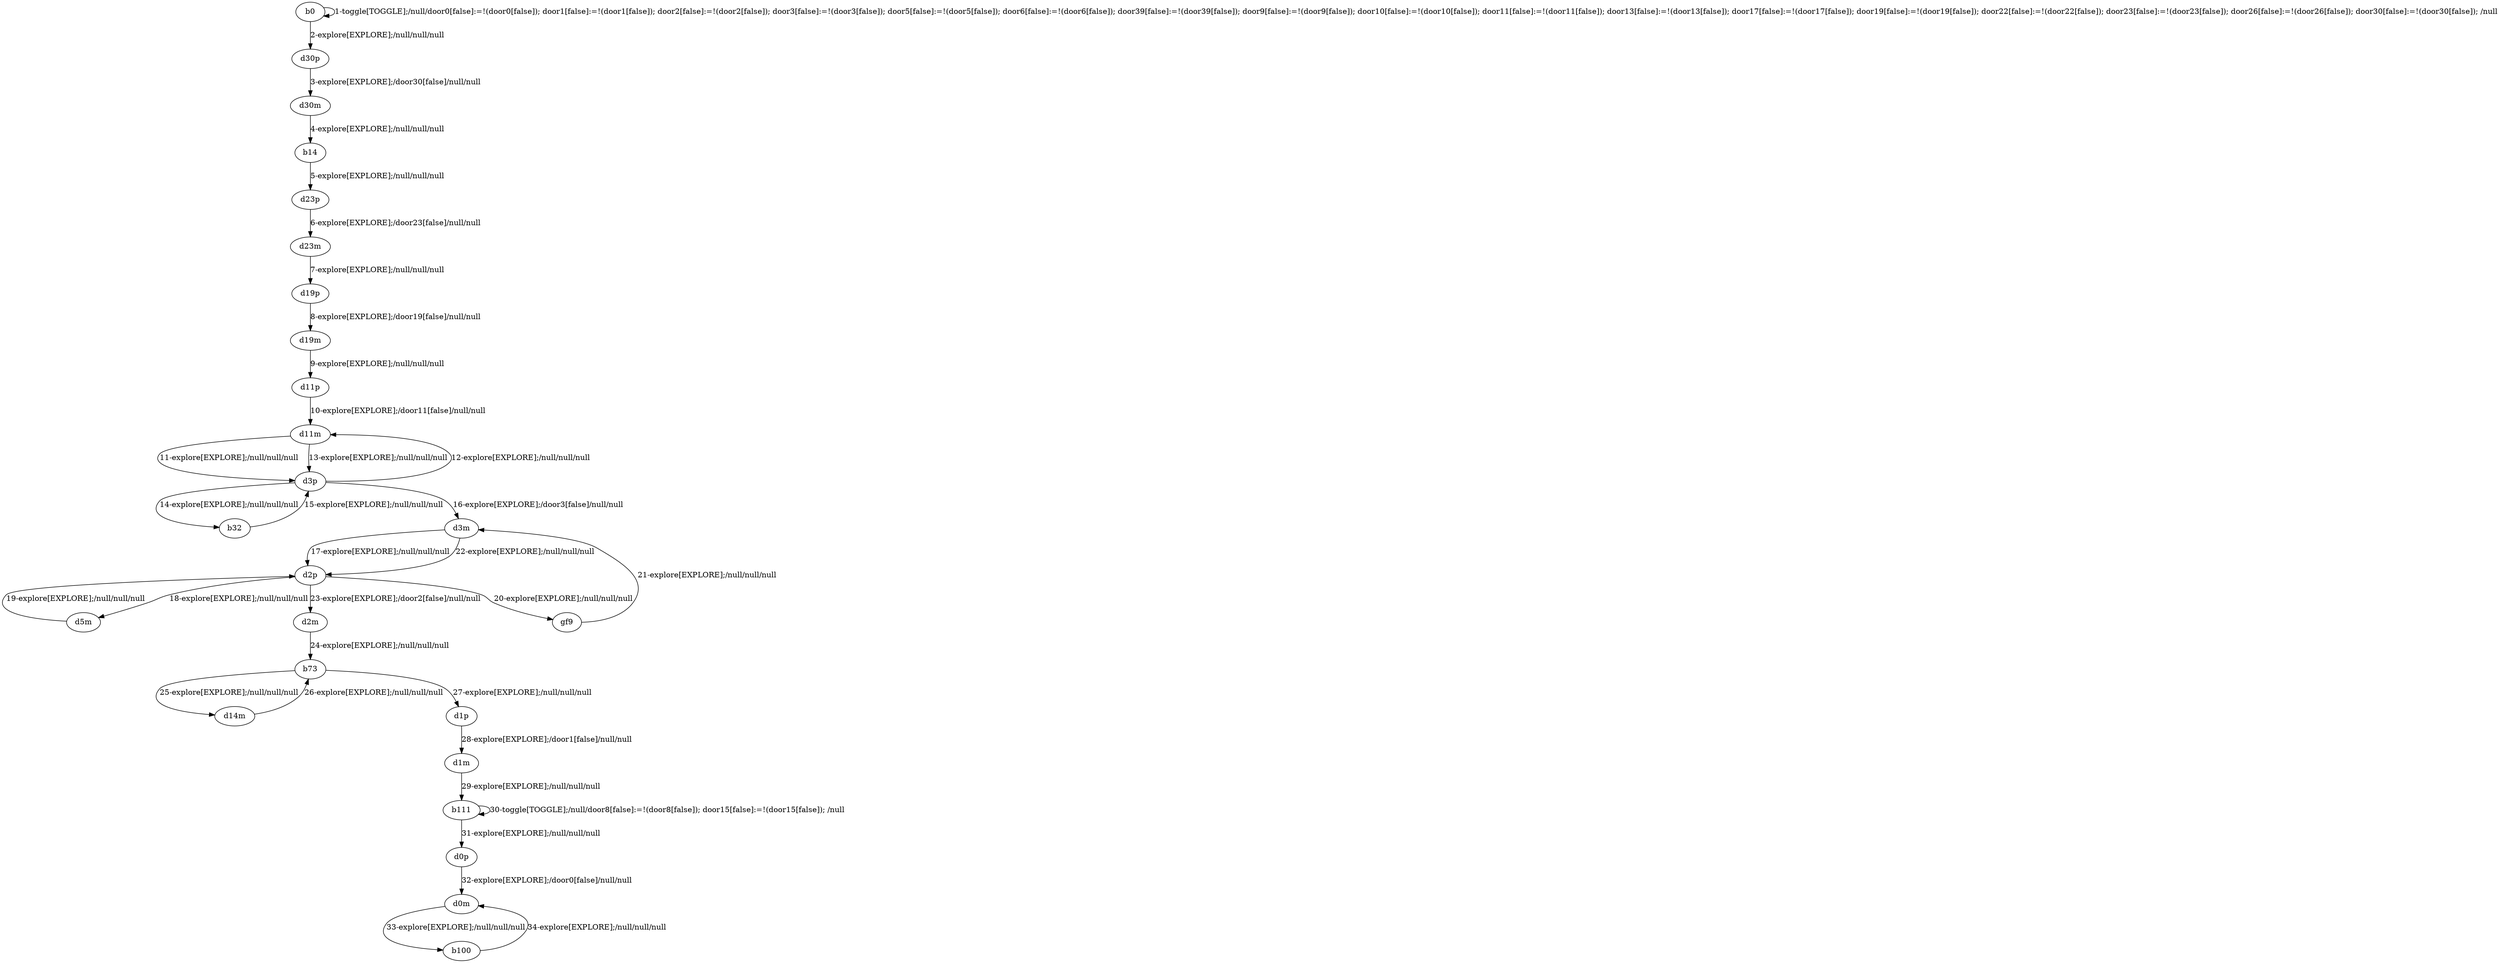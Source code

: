 # Total number of goals covered by this test: 1
# b100 --> d0m

digraph g {
"b0" -> "b0" [label = "1-toggle[TOGGLE];/null/door0[false]:=!(door0[false]); door1[false]:=!(door1[false]); door2[false]:=!(door2[false]); door3[false]:=!(door3[false]); door5[false]:=!(door5[false]); door6[false]:=!(door6[false]); door39[false]:=!(door39[false]); door9[false]:=!(door9[false]); door10[false]:=!(door10[false]); door11[false]:=!(door11[false]); door13[false]:=!(door13[false]); door17[false]:=!(door17[false]); door19[false]:=!(door19[false]); door22[false]:=!(door22[false]); door23[false]:=!(door23[false]); door26[false]:=!(door26[false]); door30[false]:=!(door30[false]); /null"];
"b0" -> "d30p" [label = "2-explore[EXPLORE];/null/null/null"];
"d30p" -> "d30m" [label = "3-explore[EXPLORE];/door30[false]/null/null"];
"d30m" -> "b14" [label = "4-explore[EXPLORE];/null/null/null"];
"b14" -> "d23p" [label = "5-explore[EXPLORE];/null/null/null"];
"d23p" -> "d23m" [label = "6-explore[EXPLORE];/door23[false]/null/null"];
"d23m" -> "d19p" [label = "7-explore[EXPLORE];/null/null/null"];
"d19p" -> "d19m" [label = "8-explore[EXPLORE];/door19[false]/null/null"];
"d19m" -> "d11p" [label = "9-explore[EXPLORE];/null/null/null"];
"d11p" -> "d11m" [label = "10-explore[EXPLORE];/door11[false]/null/null"];
"d11m" -> "d3p" [label = "11-explore[EXPLORE];/null/null/null"];
"d3p" -> "d11m" [label = "12-explore[EXPLORE];/null/null/null"];
"d11m" -> "d3p" [label = "13-explore[EXPLORE];/null/null/null"];
"d3p" -> "b32" [label = "14-explore[EXPLORE];/null/null/null"];
"b32" -> "d3p" [label = "15-explore[EXPLORE];/null/null/null"];
"d3p" -> "d3m" [label = "16-explore[EXPLORE];/door3[false]/null/null"];
"d3m" -> "d2p" [label = "17-explore[EXPLORE];/null/null/null"];
"d2p" -> "d5m" [label = "18-explore[EXPLORE];/null/null/null"];
"d5m" -> "d2p" [label = "19-explore[EXPLORE];/null/null/null"];
"d2p" -> "gf9" [label = "20-explore[EXPLORE];/null/null/null"];
"gf9" -> "d3m" [label = "21-explore[EXPLORE];/null/null/null"];
"d3m" -> "d2p" [label = "22-explore[EXPLORE];/null/null/null"];
"d2p" -> "d2m" [label = "23-explore[EXPLORE];/door2[false]/null/null"];
"d2m" -> "b73" [label = "24-explore[EXPLORE];/null/null/null"];
"b73" -> "d14m" [label = "25-explore[EXPLORE];/null/null/null"];
"d14m" -> "b73" [label = "26-explore[EXPLORE];/null/null/null"];
"b73" -> "d1p" [label = "27-explore[EXPLORE];/null/null/null"];
"d1p" -> "d1m" [label = "28-explore[EXPLORE];/door1[false]/null/null"];
"d1m" -> "b111" [label = "29-explore[EXPLORE];/null/null/null"];
"b111" -> "b111" [label = "30-toggle[TOGGLE];/null/door8[false]:=!(door8[false]); door15[false]:=!(door15[false]); /null"];
"b111" -> "d0p" [label = "31-explore[EXPLORE];/null/null/null"];
"d0p" -> "d0m" [label = "32-explore[EXPLORE];/door0[false]/null/null"];
"d0m" -> "b100" [label = "33-explore[EXPLORE];/null/null/null"];
"b100" -> "d0m" [label = "34-explore[EXPLORE];/null/null/null"];
}